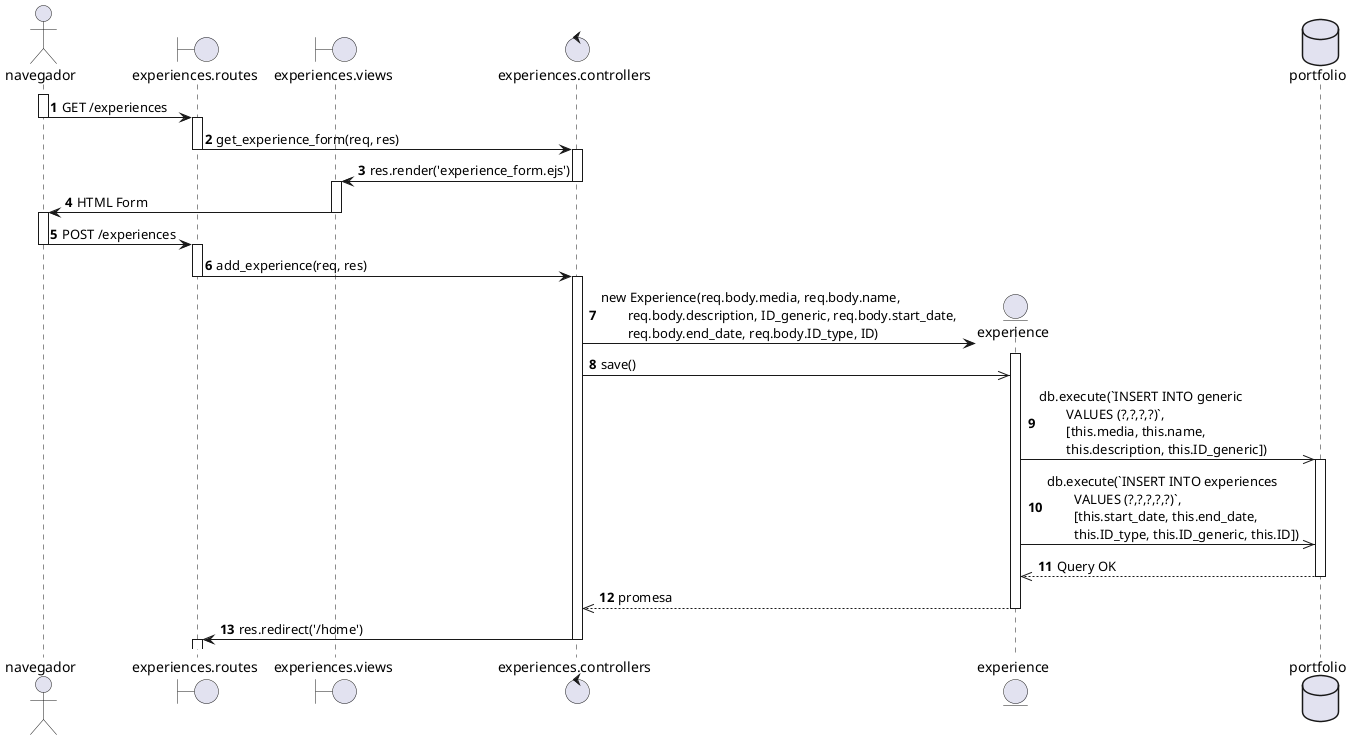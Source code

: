 @startuml

actor navegador as nav
boundary "experiences.routes" as routes
boundary "experiences.views" as view
control "experiences.controllers" as controller
autonumber

activate nav
nav -> routes: GET /experiences
deactivate nav

activate routes
routes -> controller: get_experience_form(req, res)
deactivate routes

activate controller
controller -> view: res.render('experience_form.ejs')
deactivate controller

activate view
view -> nav: HTML Form
deactivate view

activate nav
nav -> routes: POST /experiences
deactivate nav

activate routes
routes -> controller: add_experience(req, res)
deactivate routes

activate controller
create entity experience
controller -> experience: new Experience(req.body.media, req.body.name, \n\treq.body.description, ID_generic, req.body.start_date, \n\treq.body.end_date, req.body.ID_type, ID)
activate experience
controller ->> experience: save()

database portfolio as db  
experience ->> db: db.execute(`INSERT INTO generic \n\tVALUES (?,?,?,?)`, \n\t[this.media, this.name, \n\tthis.description, this.ID_generic])
activate db
experience ->> db: db.execute(`INSERT INTO experiences \n\tVALUES (?,?,?,?,?)`, \n\t[this.start_date, this.end_date, \n\tthis.ID_type, this.ID_generic, this.ID])

db -->> experience: Query OK
deactivate db

experience -->> controller: promesa
deactivate experience

controller -> routes: res.redirect('/home')
deactivate controller
activate routes

@enduml